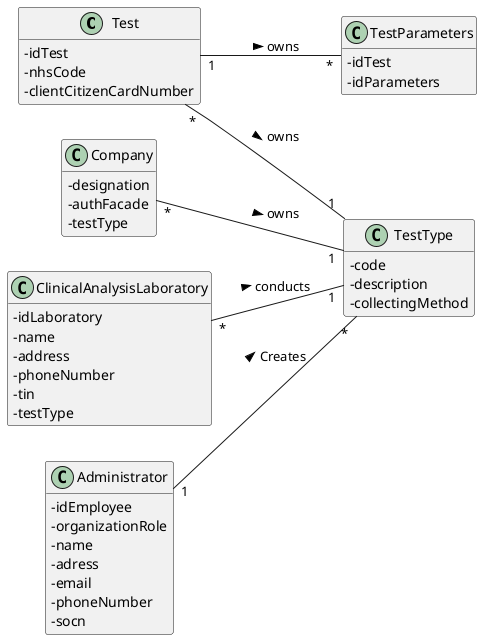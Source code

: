 @startuml
hide methods
left to right direction
skinparam classAttributeIconSize 0


class Test {
  -idTest
  -nhsCode
  -clientCitizenCardNumber
}

class TestType {
  -code
  -description
  -collectingMethod
}

class Company {
  -designation
  -authFacade
  -testType
}

class ClinicalAnalysisLaboratory {
  -idLaboratory
  -name
  -address
  -phoneNumber
  -tin
  -testType
}


class Administrator {
    -idEmployee
    -organizationRole
    -name
    -adress
    -email
    -phoneNumber
    -socn
}

class TestParameters {
  -idTest
  -idParameters

}



Test "*" -- "1" TestType: owns >
Test "1" -- "*" TestParameters: owns >
Administrator "1" -- "*" TestType: Creates >
Company "*" -- "1" TestType: owns >
ClinicalAnalysisLaboratory "*" -- "1" TestType: conducts >




@enduml